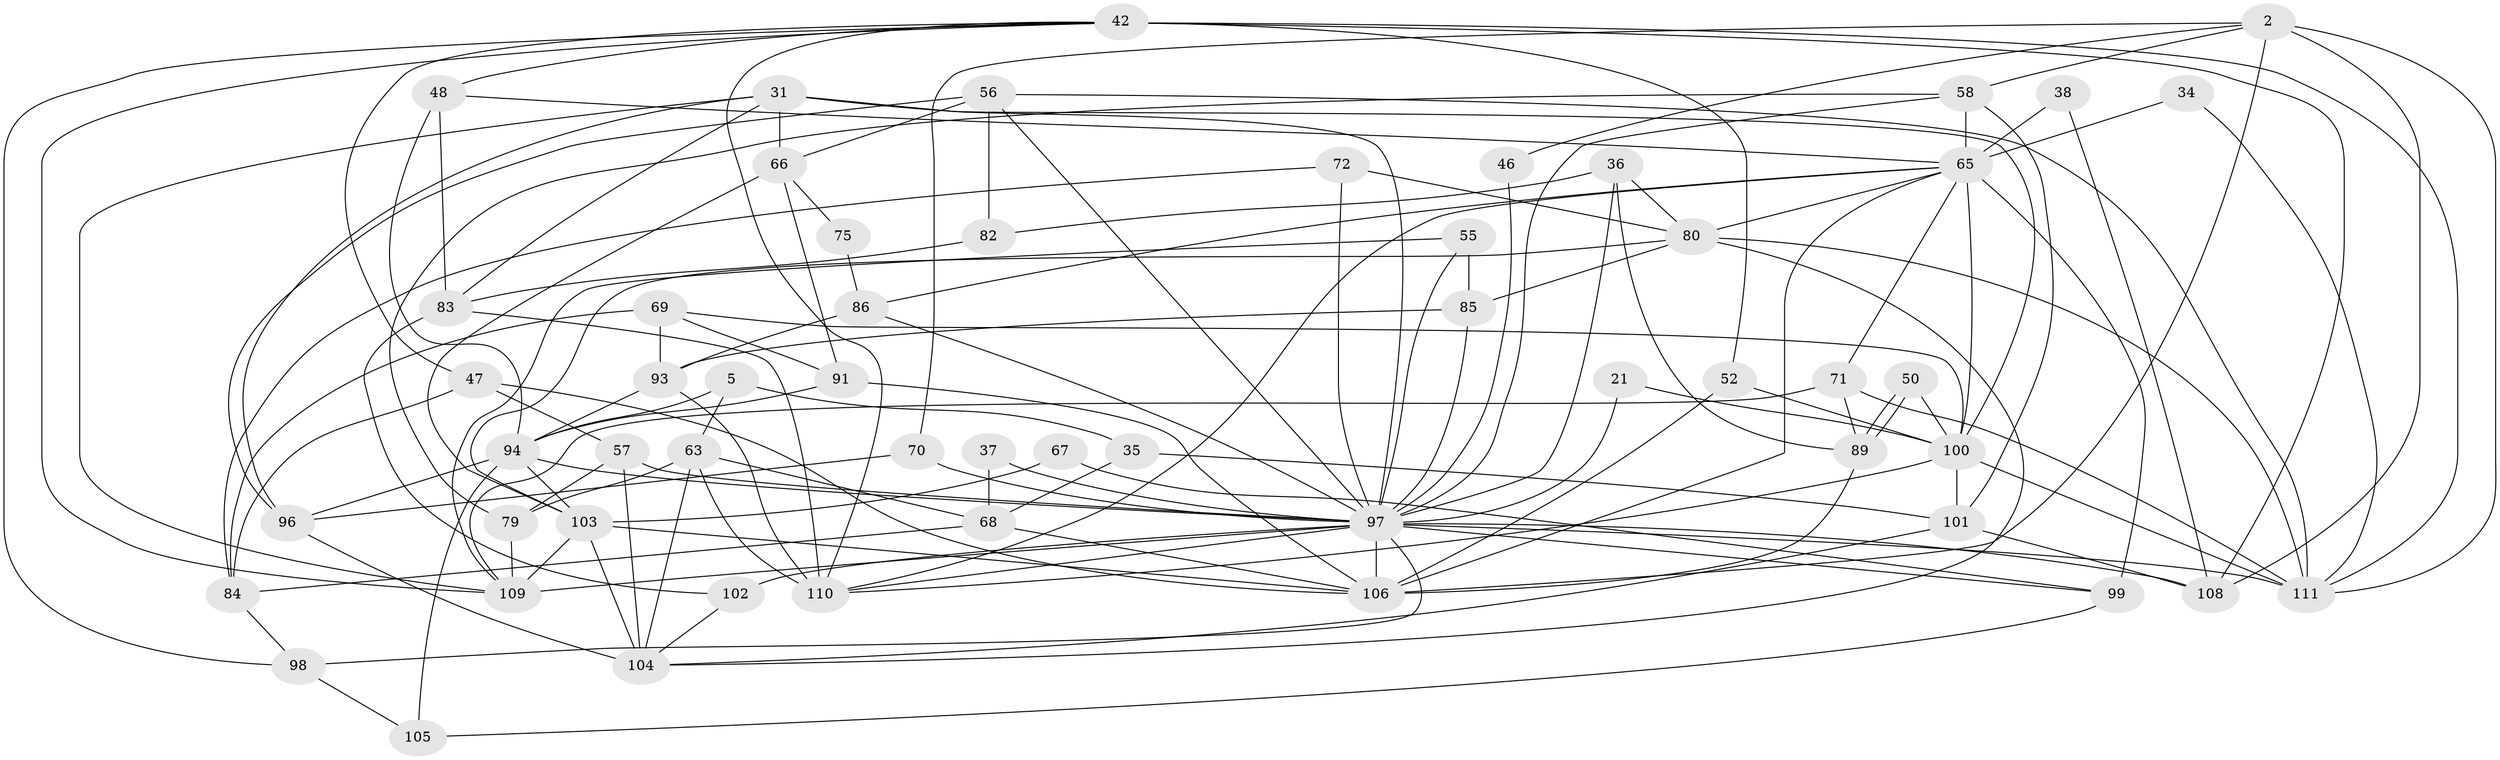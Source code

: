 // original degree distribution, {5: 0.2072072072072072, 7: 0.036036036036036036, 3: 0.2972972972972973, 6: 0.10810810810810811, 4: 0.23423423423423423, 2: 0.11711711711711711}
// Generated by graph-tools (version 1.1) at 2025/50/03/09/25 04:50:50]
// undirected, 55 vertices, 137 edges
graph export_dot {
graph [start="1"]
  node [color=gray90,style=filled];
  2;
  5 [super="+4"];
  21;
  31 [super="+19"];
  34;
  35;
  36;
  37;
  38;
  42 [super="+8+9"];
  46;
  47;
  48;
  50;
  52;
  55 [super="+33"];
  56 [super="+6"];
  57;
  58 [super="+28"];
  63;
  65 [super="+20+40"];
  66;
  67;
  68 [super="+51"];
  69;
  70;
  71 [super="+53"];
  72;
  75;
  79;
  80 [super="+77"];
  82;
  83;
  84;
  85;
  86;
  89;
  91 [super="+13"];
  93 [super="+78+32"];
  94 [super="+25+90"];
  96;
  97 [super="+95+44+73"];
  98;
  99 [super="+64"];
  100 [super="+14+92"];
  101 [super="+61"];
  102;
  103 [super="+39+88"];
  104 [super="+74+60"];
  105;
  106 [super="+87+62"];
  108 [super="+76"];
  109 [super="+59"];
  110 [super="+107"];
  111 [super="+30+41"];
  2 -- 46;
  2 -- 58;
  2 -- 70;
  2 -- 108 [weight=2];
  2 -- 111;
  2 -- 106;
  5 -- 63;
  5 -- 35 [weight=2];
  5 -- 94;
  21 -- 97;
  21 -- 100;
  31 -- 66 [weight=2];
  31 -- 96;
  31 -- 83;
  31 -- 100;
  31 -- 97;
  31 -- 109;
  34 -- 65;
  34 -- 111;
  35 -- 101;
  35 -- 68;
  36 -- 89;
  36 -- 80;
  36 -- 82;
  36 -- 97 [weight=2];
  37 -- 97;
  37 -- 68;
  38 -- 108;
  38 -- 65;
  42 -- 47;
  42 -- 48;
  42 -- 98;
  42 -- 108 [weight=2];
  42 -- 109;
  42 -- 110;
  42 -- 52;
  42 -- 111 [weight=2];
  46 -- 97;
  47 -- 57;
  47 -- 84;
  47 -- 106;
  48 -- 83;
  48 -- 94;
  48 -- 65;
  50 -- 89;
  50 -- 89;
  50 -- 100;
  52 -- 100;
  52 -- 106;
  55 -- 97 [weight=3];
  55 -- 85;
  55 -- 109;
  56 -- 111;
  56 -- 66 [weight=2];
  56 -- 96;
  56 -- 82;
  56 -- 97;
  57 -- 79;
  57 -- 104 [weight=3];
  57 -- 97;
  58 -- 65;
  58 -- 101;
  58 -- 79;
  58 -- 97;
  63 -- 110;
  63 -- 68;
  63 -- 79;
  63 -- 104;
  65 -- 71;
  65 -- 99 [weight=2];
  65 -- 86;
  65 -- 110;
  65 -- 106;
  65 -- 100;
  65 -- 80;
  66 -- 103;
  66 -- 75;
  66 -- 91;
  67 -- 99;
  67 -- 103;
  68 -- 84;
  68 -- 106;
  69 -- 84;
  69 -- 93;
  69 -- 91;
  69 -- 100;
  70 -- 96;
  70 -- 97;
  71 -- 111;
  71 -- 89;
  71 -- 109;
  72 -- 84;
  72 -- 97 [weight=3];
  72 -- 80;
  75 -- 86;
  79 -- 109;
  80 -- 104;
  80 -- 85;
  80 -- 103;
  80 -- 111;
  82 -- 83;
  83 -- 102;
  83 -- 110;
  84 -- 98;
  85 -- 93;
  85 -- 97;
  86 -- 93;
  86 -- 97;
  89 -- 106;
  91 -- 106;
  91 -- 94;
  93 -- 110 [weight=2];
  93 -- 94 [weight=2];
  94 -- 105;
  94 -- 103 [weight=2];
  94 -- 96;
  94 -- 97;
  96 -- 104;
  97 -- 99 [weight=2];
  97 -- 98;
  97 -- 102;
  97 -- 106 [weight=4];
  97 -- 108;
  97 -- 109 [weight=2];
  97 -- 110;
  97 -- 111 [weight=2];
  98 -- 105;
  99 -- 105;
  100 -- 111 [weight=2];
  100 -- 101 [weight=2];
  100 -- 110;
  101 -- 108 [weight=2];
  101 -- 104;
  102 -- 104;
  103 -- 106;
  103 -- 104;
  103 -- 109 [weight=2];
}

